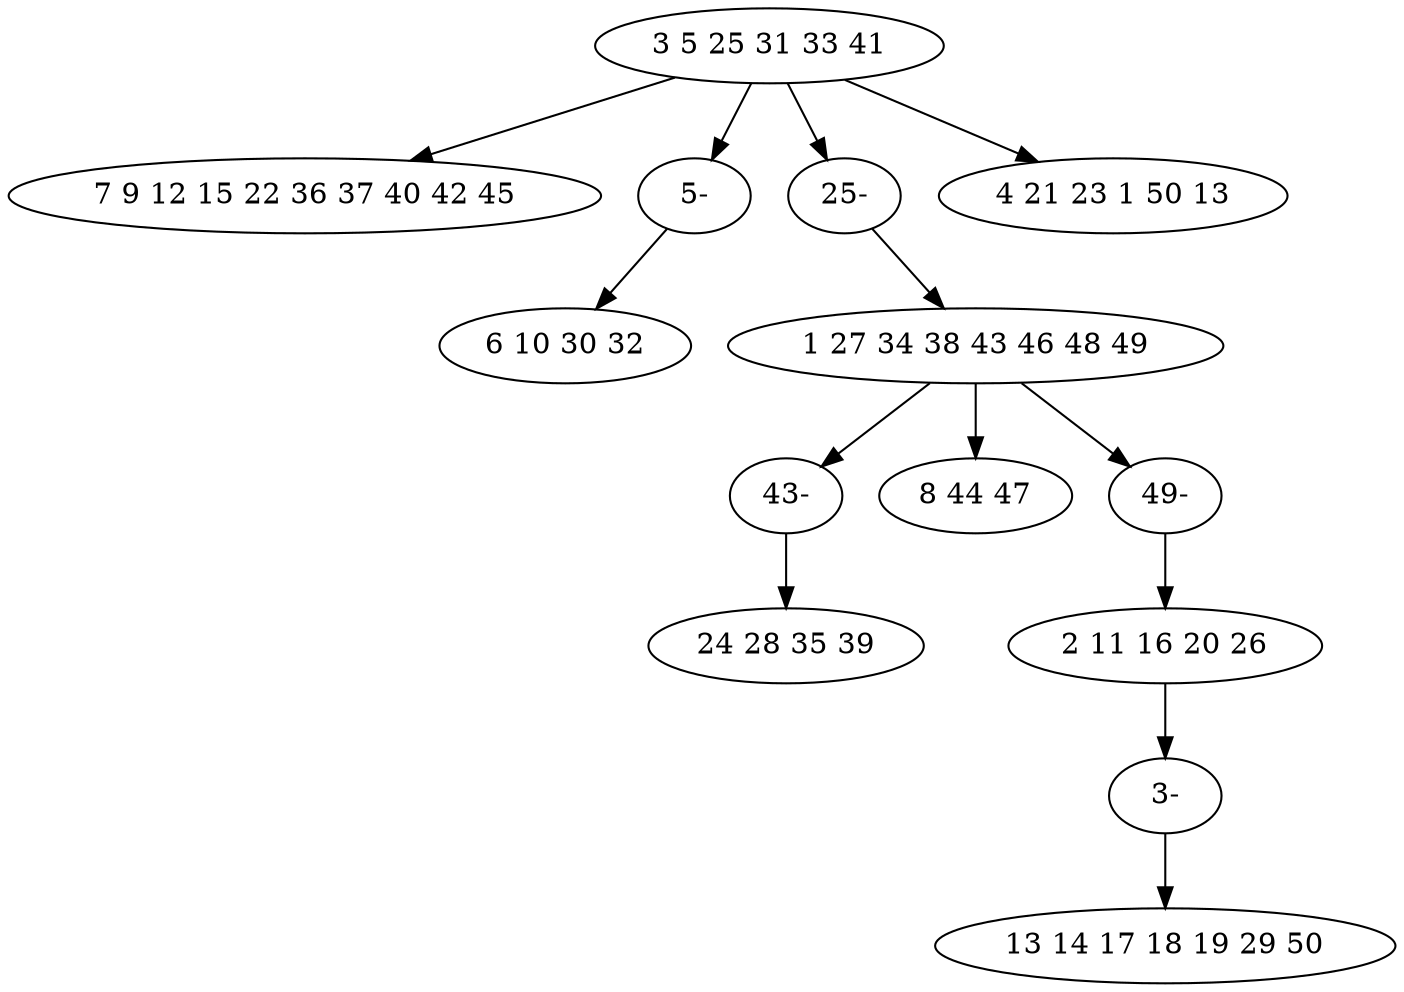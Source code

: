 digraph true_tree {
	"0" -> "1"
	"0" -> "9"
	"0" -> "13"
	"0" -> "4"
	"3" -> "11"
	"3" -> "6"
	"3" -> "10"
	"7" -> "12"
	"9" -> "2"
	"10" -> "7"
	"11" -> "5"
	"12" -> "8"
	"13" -> "3"
	"0" [label="3 5 25 31 33 41"];
	"1" [label="7 9 12 15 22 36 37 40 42 45"];
	"2" [label="6 10 30 32"];
	"3" [label="1 27 34 38 43 46 48 49"];
	"4" [label="4 21 23 1 50 13"];
	"5" [label="24 28 35 39"];
	"6" [label="8 44 47"];
	"7" [label="2 11 16 20 26"];
	"8" [label="13 14 17 18 19 29 50"];
	"9" [label="5-"];
	"10" [label="49-"];
	"11" [label="43-"];
	"12" [label="3-"];
	"13" [label="25-"];
}

